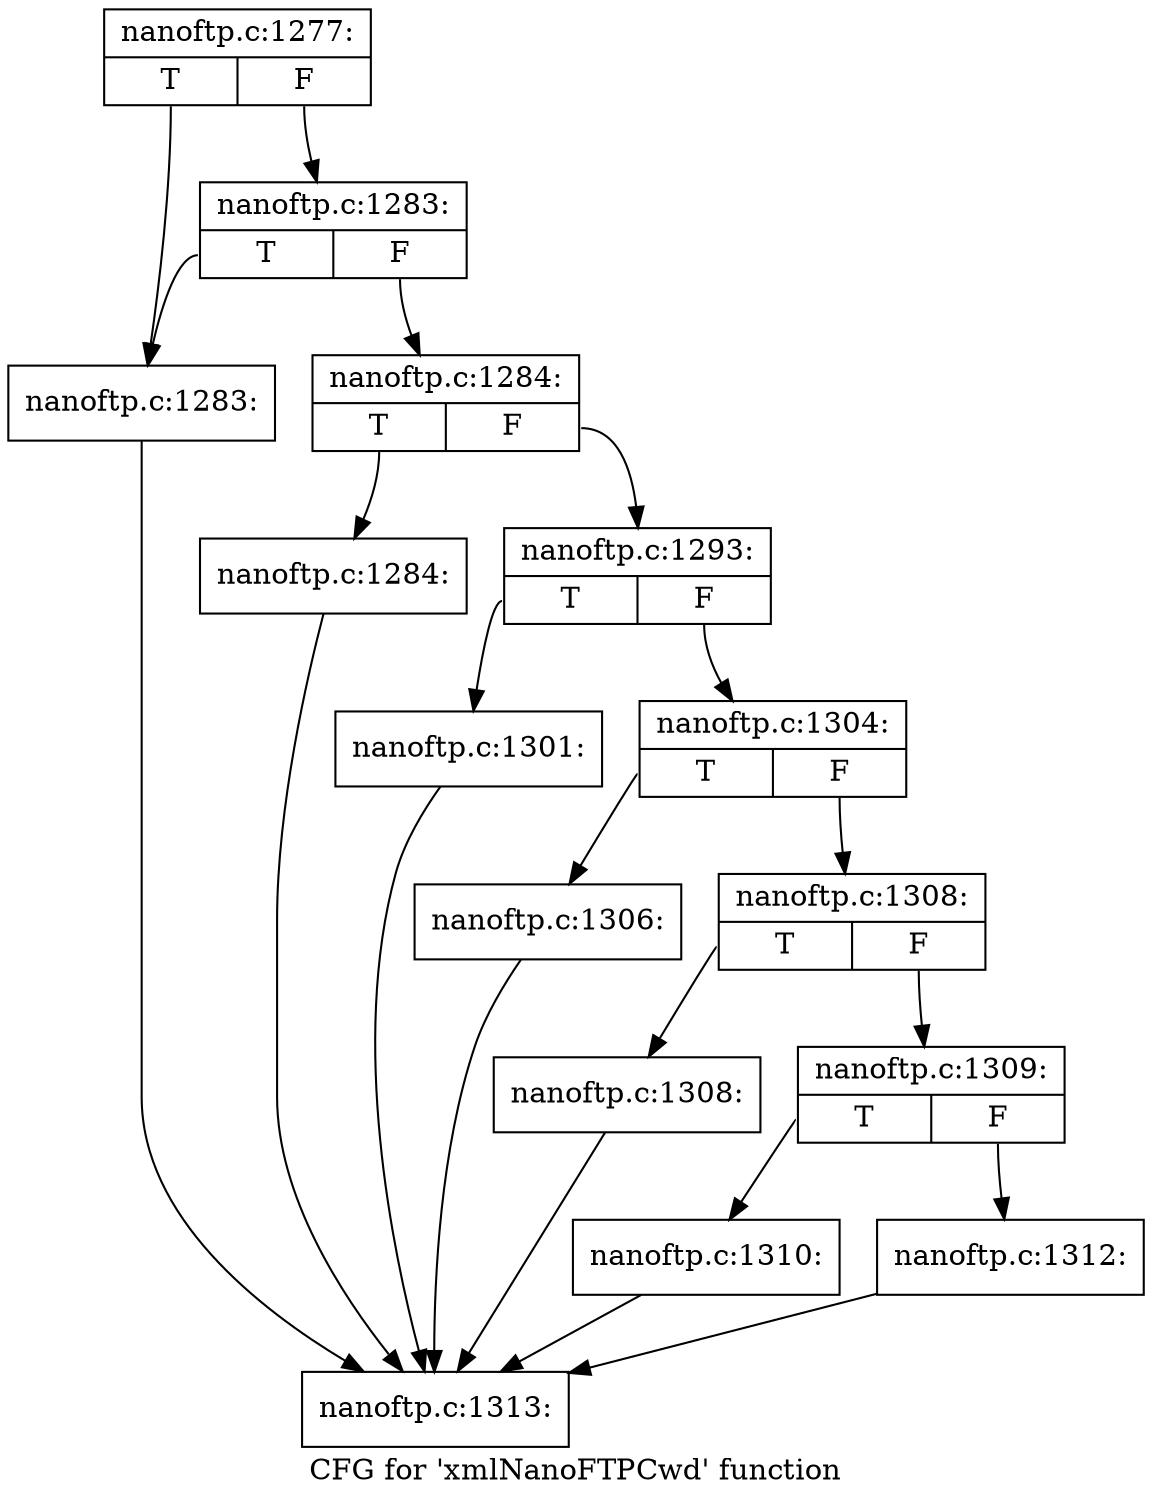 digraph "CFG for 'xmlNanoFTPCwd' function" {
	label="CFG for 'xmlNanoFTPCwd' function";

	Node0x3ee7d20 [shape=record,label="{nanoftp.c:1277:|{<s0>T|<s1>F}}"];
	Node0x3ee7d20:s0 -> Node0x3eea080;
	Node0x3ee7d20:s1 -> Node0x3eea120;
	Node0x3eea120 [shape=record,label="{nanoftp.c:1283:|{<s0>T|<s1>F}}"];
	Node0x3eea120:s0 -> Node0x3eea080;
	Node0x3eea120:s1 -> Node0x3eea0d0;
	Node0x3eea080 [shape=record,label="{nanoftp.c:1283:}"];
	Node0x3eea080 -> Node0x3ee2460;
	Node0x3eea0d0 [shape=record,label="{nanoftp.c:1284:|{<s0>T|<s1>F}}"];
	Node0x3eea0d0:s0 -> Node0x3eea940;
	Node0x3eea0d0:s1 -> Node0x3eea990;
	Node0x3eea940 [shape=record,label="{nanoftp.c:1284:}"];
	Node0x3eea940 -> Node0x3ee2460;
	Node0x3eea990 [shape=record,label="{nanoftp.c:1293:|{<s0>T|<s1>F}}"];
	Node0x3eea990:s0 -> Node0x3eebf70;
	Node0x3eea990:s1 -> Node0x3eebfc0;
	Node0x3eebf70 [shape=record,label="{nanoftp.c:1301:}"];
	Node0x3eebf70 -> Node0x3ee2460;
	Node0x3eebfc0 [shape=record,label="{nanoftp.c:1304:|{<s0>T|<s1>F}}"];
	Node0x3eebfc0:s0 -> Node0x3eec990;
	Node0x3eebfc0:s1 -> Node0x3eec9e0;
	Node0x3eec990 [shape=record,label="{nanoftp.c:1306:}"];
	Node0x3eec990 -> Node0x3ee2460;
	Node0x3eec9e0 [shape=record,label="{nanoftp.c:1308:|{<s0>T|<s1>F}}"];
	Node0x3eec9e0:s0 -> Node0x3eecf70;
	Node0x3eec9e0:s1 -> Node0x3eecfc0;
	Node0x3eecf70 [shape=record,label="{nanoftp.c:1308:}"];
	Node0x3eecf70 -> Node0x3ee2460;
	Node0x3eecfc0 [shape=record,label="{nanoftp.c:1309:|{<s0>T|<s1>F}}"];
	Node0x3eecfc0:s0 -> Node0x3eed450;
	Node0x3eecfc0:s1 -> Node0x3eed4a0;
	Node0x3eed450 [shape=record,label="{nanoftp.c:1310:}"];
	Node0x3eed450 -> Node0x3ee2460;
	Node0x3eed4a0 [shape=record,label="{nanoftp.c:1312:}"];
	Node0x3eed4a0 -> Node0x3ee2460;
	Node0x3ee2460 [shape=record,label="{nanoftp.c:1313:}"];
}
